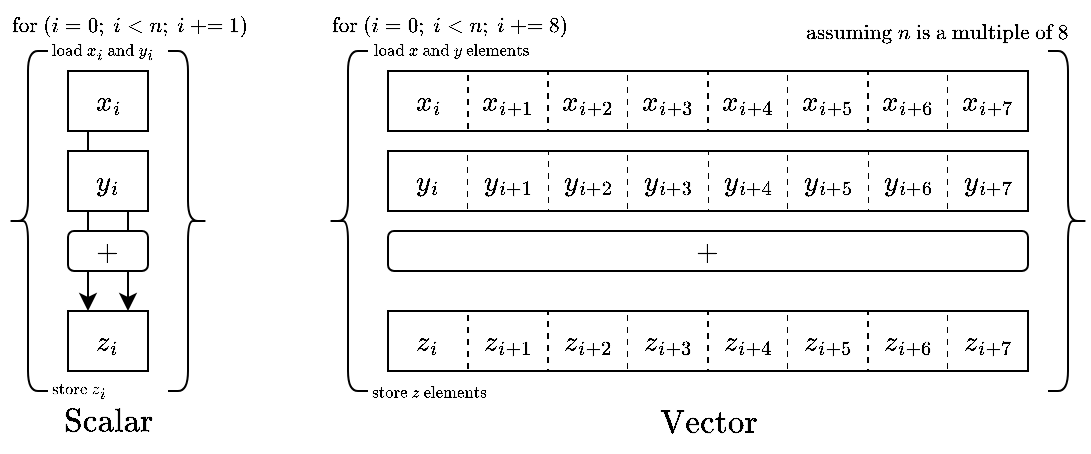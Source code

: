 <mxfile version="20.3.0" type="device"><diagram id="Q4mqM5oSUUojYHzvHMIs" name="Page-1"><mxGraphModel dx="620" dy="372" grid="1" gridSize="10" guides="1" tooltips="1" connect="1" arrows="1" fold="1" page="1" pageScale="1" pageWidth="827" pageHeight="1169" math="1" shadow="0"><root><mxCell id="0"/><mxCell id="1" parent="0"/><mxCell id="wf29lP4BsmRZGZ-hArG0-10" value="$$x_{i + 1}$$" style="rounded=0;whiteSpace=wrap;html=1;dashed=1;strokeColor=none;" vertex="1" parent="1"><mxGeometry x="240" y="38.5" width="40" height="30" as="geometry"/></mxCell><mxCell id="wf29lP4BsmRZGZ-hArG0-31" value="$$x_i$$" style="rounded=0;whiteSpace=wrap;html=1;dashed=1;" vertex="1" parent="1"><mxGeometry x="200" y="38.5" width="40" height="30" as="geometry"/></mxCell><mxCell id="wf29lP4BsmRZGZ-hArG0-35" value="$$x_{i + 2}$$" style="rounded=0;whiteSpace=wrap;html=1;dashed=1;" vertex="1" parent="1"><mxGeometry x="280" y="38.5" width="40" height="30" as="geometry"/></mxCell><mxCell id="wf29lP4BsmRZGZ-hArG0-38" value="$$x_{i + 3}$$" style="rounded=0;whiteSpace=wrap;html=1;dashed=1;strokeColor=none;" vertex="1" parent="1"><mxGeometry x="320" y="38.5" width="40" height="30" as="geometry"/></mxCell><mxCell id="wf29lP4BsmRZGZ-hArG0-41" value="$$x_{i + 4}$$" style="rounded=0;whiteSpace=wrap;html=1;dashed=1;" vertex="1" parent="1"><mxGeometry x="360" y="38.5" width="40" height="30" as="geometry"/></mxCell><mxCell id="wf29lP4BsmRZGZ-hArG0-44" value="$$x_{i + 5}$$" style="rounded=0;whiteSpace=wrap;html=1;dashed=1;strokeColor=none;" vertex="1" parent="1"><mxGeometry x="400" y="38.5" width="40" height="30" as="geometry"/></mxCell><mxCell id="wf29lP4BsmRZGZ-hArG0-47" value="$$x_{i + 6}$$" style="rounded=0;whiteSpace=wrap;html=1;dashed=1;" vertex="1" parent="1"><mxGeometry x="440" y="38.5" width="40" height="30" as="geometry"/></mxCell><mxCell id="wf29lP4BsmRZGZ-hArG0-50" value="$$x_{i + 7}$$" style="rounded=0;whiteSpace=wrap;html=1;dashed=1;strokeColor=none;" vertex="1" parent="1"><mxGeometry x="480" y="38.5" width="40" height="30" as="geometry"/></mxCell><mxCell id="wf29lP4BsmRZGZ-hArG0-67" style="edgeStyle=orthogonalEdgeStyle;rounded=0;orthogonalLoop=1;jettySize=auto;html=1;exitX=0.25;exitY=1;exitDx=0;exitDy=0;entryX=0.25;entryY=0;entryDx=0;entryDy=0;" edge="1" parent="1" source="wf29lP4BsmRZGZ-hArG0-1" target="wf29lP4BsmRZGZ-hArG0-3"><mxGeometry relative="1" as="geometry"/></mxCell><mxCell id="wf29lP4BsmRZGZ-hArG0-1" value="$$x_i$$" style="rounded=0;whiteSpace=wrap;html=1;" vertex="1" parent="1"><mxGeometry x="40" y="38.5" width="40" height="30" as="geometry"/></mxCell><mxCell id="wf29lP4BsmRZGZ-hArG0-68" style="edgeStyle=orthogonalEdgeStyle;rounded=0;orthogonalLoop=1;jettySize=auto;html=1;exitX=0.75;exitY=1;exitDx=0;exitDy=0;entryX=0.75;entryY=0;entryDx=0;entryDy=0;" edge="1" parent="1" source="wf29lP4BsmRZGZ-hArG0-2" target="wf29lP4BsmRZGZ-hArG0-3"><mxGeometry relative="1" as="geometry"/></mxCell><mxCell id="wf29lP4BsmRZGZ-hArG0-2" value="$$y_i$$" style="rounded=0;whiteSpace=wrap;html=1;" vertex="1" parent="1"><mxGeometry x="40" y="78.5" width="40" height="30" as="geometry"/></mxCell><mxCell id="wf29lP4BsmRZGZ-hArG0-3" value="$$z_i$$" style="rounded=0;whiteSpace=wrap;html=1;" vertex="1" parent="1"><mxGeometry x="40" y="158.5" width="40" height="30" as="geometry"/></mxCell><mxCell id="wf29lP4BsmRZGZ-hArG0-12" value="$$z_{i + 1}$$" style="rounded=0;whiteSpace=wrap;html=1;dashed=1;strokeColor=none;" vertex="1" parent="1"><mxGeometry x="240" y="158.5" width="40" height="30" as="geometry"/></mxCell><mxCell id="wf29lP4BsmRZGZ-hArG0-32" value="$$y_i$$" style="rounded=0;whiteSpace=wrap;html=1;dashed=1;" vertex="1" parent="1"><mxGeometry x="200" y="78.5" width="40" height="30" as="geometry"/></mxCell><mxCell id="wf29lP4BsmRZGZ-hArG0-33" value="$$z_i$$" style="rounded=0;whiteSpace=wrap;html=1;dashed=1;" vertex="1" parent="1"><mxGeometry x="200" y="158.5" width="40" height="30" as="geometry"/></mxCell><mxCell id="wf29lP4BsmRZGZ-hArG0-36" value="$$y_{i + 2}$$" style="rounded=0;whiteSpace=wrap;html=1;dashed=1;" vertex="1" parent="1"><mxGeometry x="280" y="78.5" width="40" height="30" as="geometry"/></mxCell><mxCell id="wf29lP4BsmRZGZ-hArG0-37" value="$$z_{i + 2}$$" style="rounded=0;whiteSpace=wrap;html=1;dashed=1;" vertex="1" parent="1"><mxGeometry x="280" y="158.5" width="40" height="30" as="geometry"/></mxCell><mxCell id="wf29lP4BsmRZGZ-hArG0-40" value="$$z_{i + 3}$$" style="rounded=0;whiteSpace=wrap;html=1;dashed=1;strokeColor=none;" vertex="1" parent="1"><mxGeometry x="320" y="158.5" width="40" height="30" as="geometry"/></mxCell><mxCell id="wf29lP4BsmRZGZ-hArG0-42" value="$$y_{i + 4}$$" style="rounded=0;whiteSpace=wrap;html=1;dashed=1;" vertex="1" parent="1"><mxGeometry x="360" y="78.5" width="40" height="30" as="geometry"/></mxCell><mxCell id="wf29lP4BsmRZGZ-hArG0-43" value="$$z_{i + 4}$$" style="rounded=0;whiteSpace=wrap;html=1;dashed=1;" vertex="1" parent="1"><mxGeometry x="360" y="158.5" width="40" height="30" as="geometry"/></mxCell><mxCell id="wf29lP4BsmRZGZ-hArG0-46" value="$$z_{i + 5}$$" style="rounded=0;whiteSpace=wrap;html=1;dashed=1;strokeColor=none;" vertex="1" parent="1"><mxGeometry x="400" y="158.5" width="40" height="30" as="geometry"/></mxCell><mxCell id="wf29lP4BsmRZGZ-hArG0-48" value="$$y_{i + 6}$$" style="rounded=0;whiteSpace=wrap;html=1;dashed=1;" vertex="1" parent="1"><mxGeometry x="440" y="78.5" width="40" height="30" as="geometry"/></mxCell><mxCell id="wf29lP4BsmRZGZ-hArG0-49" value="$$z_{i + 6}$$" style="rounded=0;whiteSpace=wrap;html=1;dashed=1;" vertex="1" parent="1"><mxGeometry x="440" y="158.5" width="40" height="30" as="geometry"/></mxCell><mxCell id="wf29lP4BsmRZGZ-hArG0-51" value="$$y_{i + 7}$$" style="rounded=0;whiteSpace=wrap;html=1;dashed=1;strokeColor=none;" vertex="1" parent="1"><mxGeometry x="480" y="78.5" width="40" height="30" as="geometry"/></mxCell><mxCell id="wf29lP4BsmRZGZ-hArG0-52" value="$$z_{i + 7}$$" style="rounded=0;whiteSpace=wrap;html=1;dashed=1;strokeColor=none;" vertex="1" parent="1"><mxGeometry x="480" y="158.5" width="40" height="30" as="geometry"/></mxCell><mxCell id="wf29lP4BsmRZGZ-hArG0-62" value="$$y_{i + 1}$$" style="rounded=0;whiteSpace=wrap;html=1;dashed=1;strokeColor=none;" vertex="1" parent="1"><mxGeometry x="240" y="78.5" width="40" height="30" as="geometry"/></mxCell><mxCell id="wf29lP4BsmRZGZ-hArG0-63" value="$$y_{i + 3}$$" style="rounded=0;whiteSpace=wrap;html=1;dashed=1;strokeColor=none;" vertex="1" parent="1"><mxGeometry x="320" y="78.5" width="40" height="30" as="geometry"/></mxCell><mxCell id="wf29lP4BsmRZGZ-hArG0-64" value="$$y_{i + 5}$$" style="rounded=0;whiteSpace=wrap;html=1;dashed=1;strokeColor=none;" vertex="1" parent="1"><mxGeometry x="400" y="78.5" width="40" height="30" as="geometry"/></mxCell><mxCell id="wf29lP4BsmRZGZ-hArG0-61" value="" style="rounded=0;whiteSpace=wrap;html=1;fillColor=none;" vertex="1" parent="1"><mxGeometry x="200" y="38.5" width="320" height="30" as="geometry"/></mxCell><mxCell id="wf29lP4BsmRZGZ-hArG0-65" value="" style="rounded=0;whiteSpace=wrap;html=1;fillColor=none;" vertex="1" parent="1"><mxGeometry x="200" y="78.5" width="320" height="30" as="geometry"/></mxCell><mxCell id="wf29lP4BsmRZGZ-hArG0-66" value="" style="rounded=0;whiteSpace=wrap;html=1;fillColor=none;" vertex="1" parent="1"><mxGeometry x="200" y="158.5" width="320" height="30" as="geometry"/></mxCell><mxCell id="wf29lP4BsmRZGZ-hArG0-79" value="$$+$$" style="rounded=1;whiteSpace=wrap;html=1;strokeColor=default;strokeWidth=1;fillColor=default;" vertex="1" parent="1"><mxGeometry x="40" y="118.5" width="40" height="20" as="geometry"/></mxCell><mxCell id="wf29lP4BsmRZGZ-hArG0-80" value="$$+$$" style="rounded=1;whiteSpace=wrap;html=1;strokeColor=default;strokeWidth=1;fillColor=default;" vertex="1" parent="1"><mxGeometry x="200" y="118.5" width="320" height="20" as="geometry"/></mxCell><mxCell id="wf29lP4BsmRZGZ-hArG0-82" value="$$\text{for }(i = 0; \ i &amp;lt; n; \ i \ \text{+=} \ 8)$$" style="text;html=1;strokeColor=none;fillColor=none;align=left;verticalAlign=middle;whiteSpace=wrap;rounded=0;strokeWidth=1;fontSize=9;" vertex="1" parent="1"><mxGeometry x="170" y="10" width="160" height="12.5" as="geometry"/></mxCell><mxCell id="wf29lP4BsmRZGZ-hArG0-83" value="$$\text{for }(i = 0; \ i &amp;lt; n; \ i \ \text{+=} \ 1)$$" style="text;html=1;strokeColor=none;fillColor=none;align=left;verticalAlign=middle;whiteSpace=wrap;rounded=0;strokeWidth=1;fontSize=9;" vertex="1" parent="1"><mxGeometry x="10" y="10" width="160" height="12.5" as="geometry"/></mxCell><mxCell id="wf29lP4BsmRZGZ-hArG0-84" value="" style="shape=curlyBracket;whiteSpace=wrap;html=1;rounded=1;strokeColor=default;strokeWidth=1;fillColor=default;" vertex="1" parent="1"><mxGeometry x="10" y="28.5" width="20" height="170" as="geometry"/></mxCell><mxCell id="wf29lP4BsmRZGZ-hArG0-85" value="" style="shape=curlyBracket;whiteSpace=wrap;html=1;rounded=1;flipH=1;strokeColor=default;strokeWidth=1;fillColor=default;" vertex="1" parent="1"><mxGeometry x="90" y="28.5" width="20" height="170" as="geometry"/></mxCell><mxCell id="wf29lP4BsmRZGZ-hArG0-86" value="" style="shape=curlyBracket;whiteSpace=wrap;html=1;rounded=1;strokeColor=default;strokeWidth=1;fillColor=default;" vertex="1" parent="1"><mxGeometry x="170" y="28.5" width="20" height="170" as="geometry"/></mxCell><mxCell id="wf29lP4BsmRZGZ-hArG0-87" value="" style="shape=curlyBracket;whiteSpace=wrap;html=1;rounded=1;flipH=1;strokeColor=default;strokeWidth=1;fillColor=default;" vertex="1" parent="1"><mxGeometry x="530" y="28.5" width="20" height="170" as="geometry"/></mxCell><mxCell id="wf29lP4BsmRZGZ-hArG0-93" value="$$\text{assuming }n \text{ is a multiple of }8$$" style="text;html=1;strokeColor=none;fillColor=none;align=center;verticalAlign=middle;whiteSpace=wrap;rounded=0;strokeWidth=1;fontSize=9;" vertex="1" parent="1"><mxGeometry x="450" y="10.75" width="50" height="17" as="geometry"/></mxCell><mxCell id="wf29lP4BsmRZGZ-hArG0-95" value="$$\text{Scalar}$$" style="text;html=1;strokeColor=none;fillColor=none;align=center;verticalAlign=middle;whiteSpace=wrap;rounded=0;strokeWidth=1;fontSize=14;" vertex="1" parent="1"><mxGeometry x="30" y="198.5" width="60" height="30" as="geometry"/></mxCell><mxCell id="wf29lP4BsmRZGZ-hArG0-96" value="$$\text{Vector}$$" style="text;html=1;strokeColor=none;fillColor=none;align=center;verticalAlign=middle;whiteSpace=wrap;rounded=0;strokeWidth=1;fontSize=14;" vertex="1" parent="1"><mxGeometry x="330" y="198.5" width="60" height="30" as="geometry"/></mxCell><mxCell id="wf29lP4BsmRZGZ-hArG0-99" value="$$\text{load } x \text{ and } y \text{ elements}$$" style="text;html=1;strokeColor=none;fillColor=none;align=left;verticalAlign=middle;whiteSpace=wrap;rounded=0;strokeWidth=1;fontSize=7;" vertex="1" parent="1"><mxGeometry x="191" y="19.5" width="120" height="17" as="geometry"/></mxCell><mxCell id="wf29lP4BsmRZGZ-hArG0-100" value="$$\text{store } z \text{ elements}$$" style="text;html=1;strokeColor=none;fillColor=none;align=left;verticalAlign=middle;whiteSpace=wrap;rounded=0;strokeWidth=1;fontSize=7;" vertex="1" parent="1"><mxGeometry x="190" y="188.5" width="60" height="20" as="geometry"/></mxCell><mxCell id="wf29lP4BsmRZGZ-hArG0-101" value="$$\text{load } x_i \text{ and } y_i $$" style="text;html=1;strokeColor=none;fillColor=none;align=left;verticalAlign=middle;whiteSpace=wrap;rounded=0;strokeWidth=1;fontSize=7;" vertex="1" parent="1"><mxGeometry x="30" y="20.5" width="120" height="17" as="geometry"/></mxCell><mxCell id="wf29lP4BsmRZGZ-hArG0-102" value="$$\text{store } z_i $$" style="text;html=1;strokeColor=none;fillColor=none;align=left;verticalAlign=middle;whiteSpace=wrap;rounded=0;strokeWidth=1;fontSize=7;" vertex="1" parent="1"><mxGeometry x="30" y="189.5" width="120" height="17" as="geometry"/></mxCell></root></mxGraphModel></diagram></mxfile>